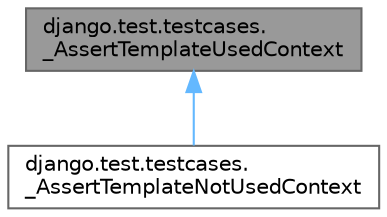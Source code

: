 digraph "django.test.testcases._AssertTemplateUsedContext"
{
 // LATEX_PDF_SIZE
  bgcolor="transparent";
  edge [fontname=Helvetica,fontsize=10,labelfontname=Helvetica,labelfontsize=10];
  node [fontname=Helvetica,fontsize=10,shape=box,height=0.2,width=0.4];
  Node1 [id="Node000001",label="django.test.testcases.\l_AssertTemplateUsedContext",height=0.2,width=0.4,color="gray40", fillcolor="grey60", style="filled", fontcolor="black",tooltip=" "];
  Node1 -> Node2 [id="edge1_Node000001_Node000002",dir="back",color="steelblue1",style="solid",tooltip=" "];
  Node2 [id="Node000002",label="django.test.testcases.\l_AssertTemplateNotUsedContext",height=0.2,width=0.4,color="gray40", fillcolor="white", style="filled",URL="$classdjango_1_1test_1_1testcases_1_1___assert_template_not_used_context.html",tooltip=" "];
}
